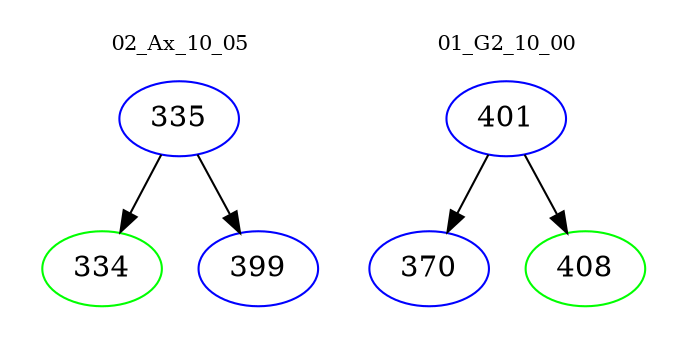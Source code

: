 digraph{
subgraph cluster_0 {
color = white
label = "02_Ax_10_05";
fontsize=10;
T0_335 [label="335", color="blue"]
T0_335 -> T0_334 [color="black"]
T0_334 [label="334", color="green"]
T0_335 -> T0_399 [color="black"]
T0_399 [label="399", color="blue"]
}
subgraph cluster_1 {
color = white
label = "01_G2_10_00";
fontsize=10;
T1_401 [label="401", color="blue"]
T1_401 -> T1_370 [color="black"]
T1_370 [label="370", color="blue"]
T1_401 -> T1_408 [color="black"]
T1_408 [label="408", color="green"]
}
}
